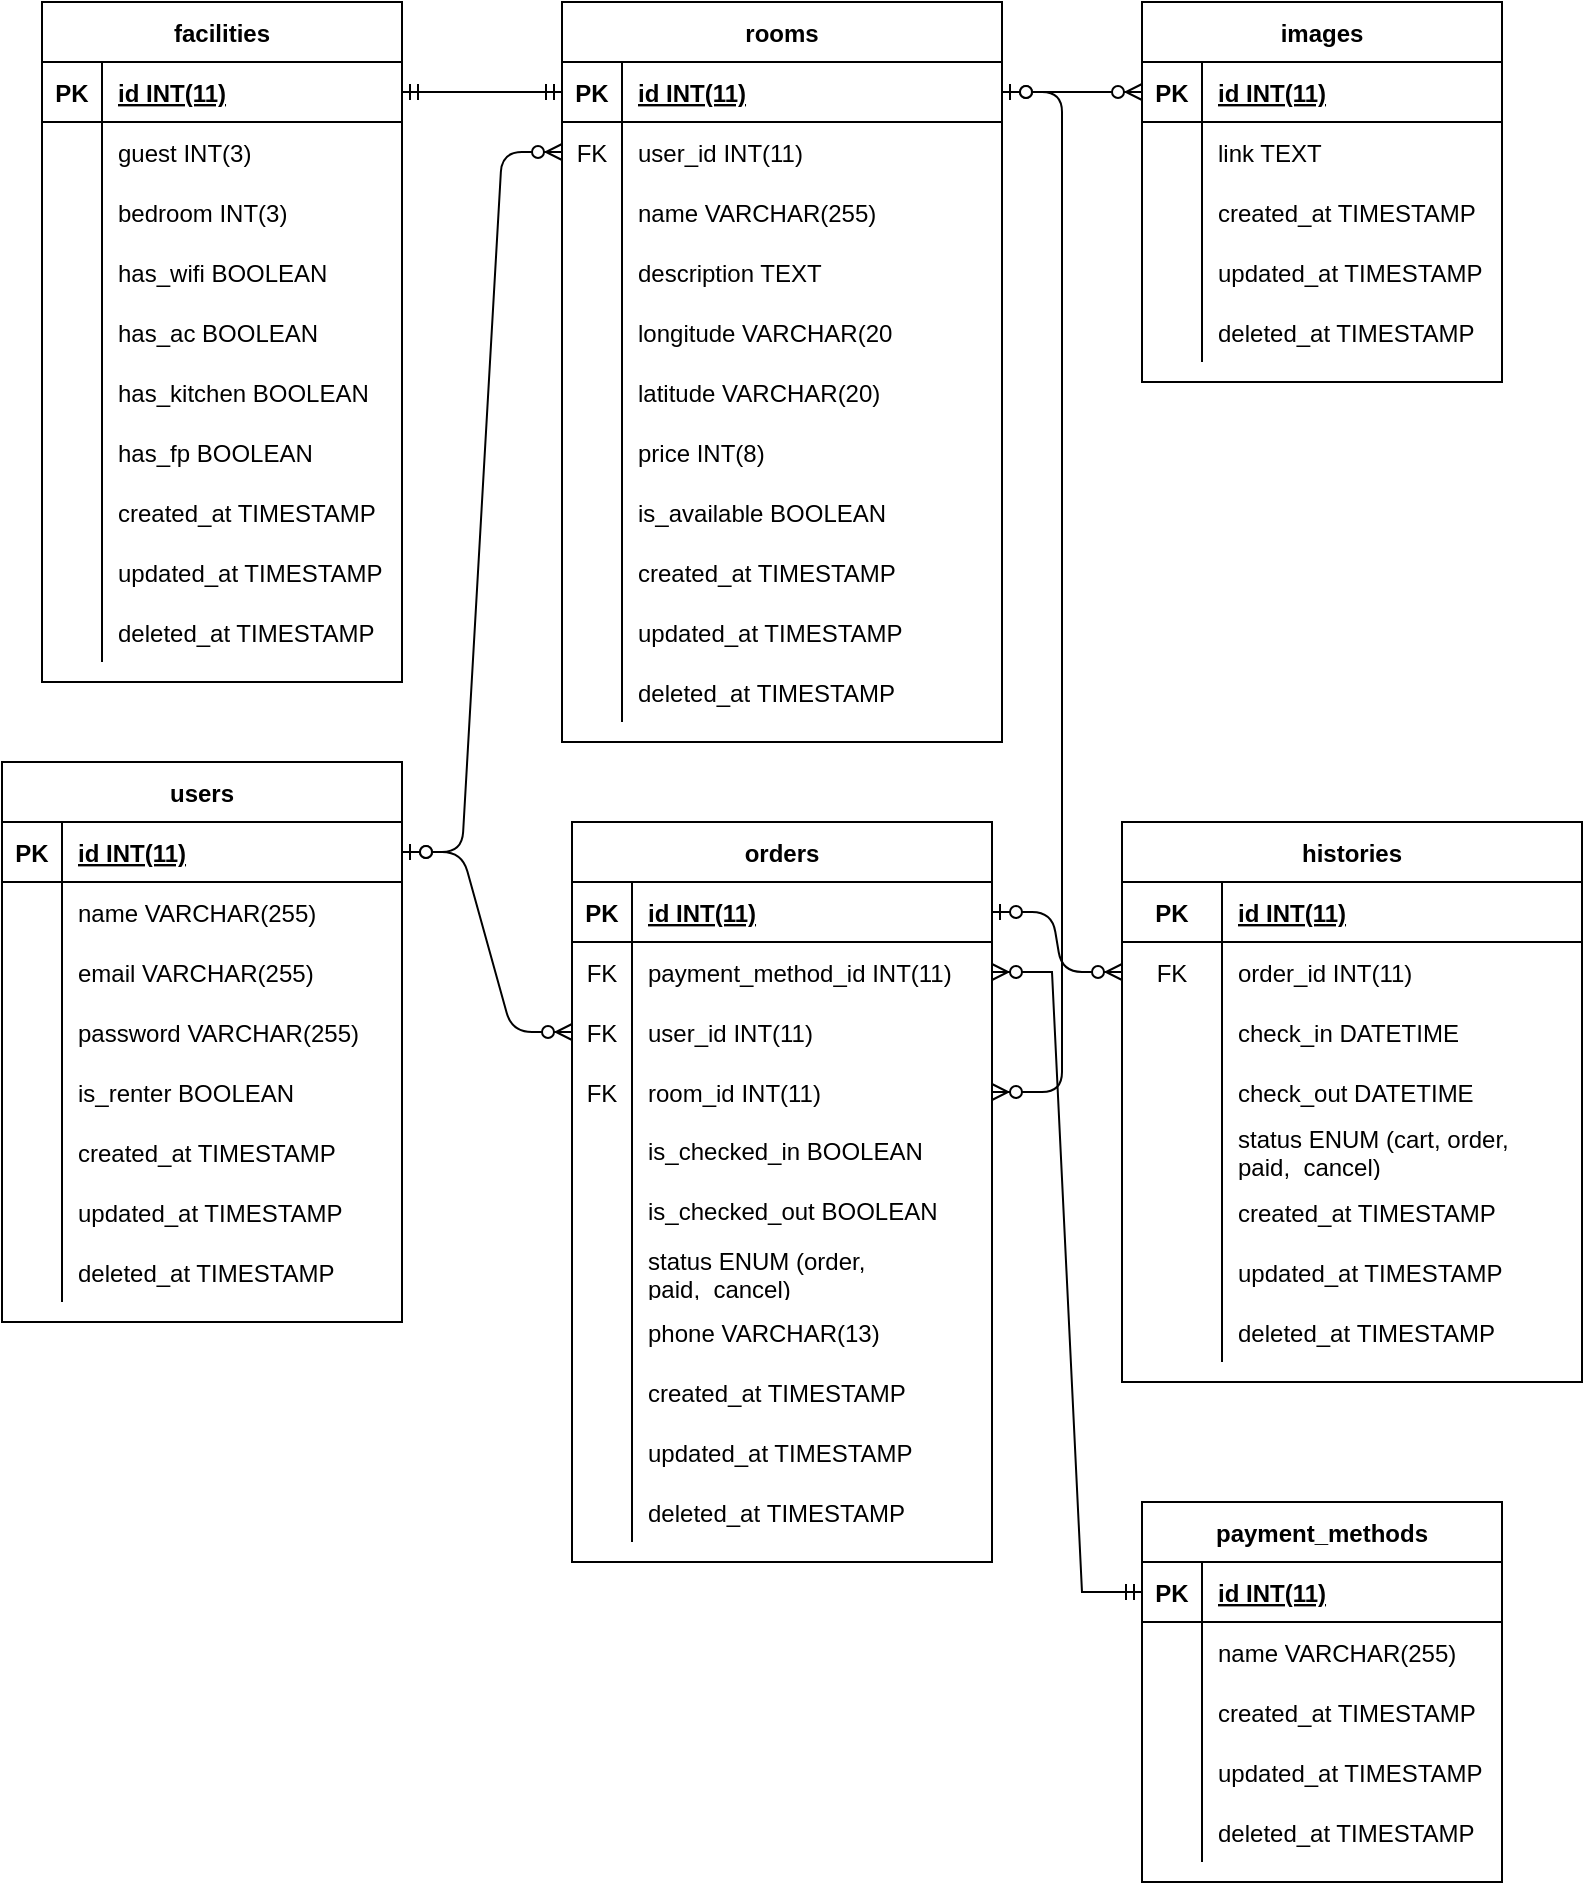 <mxfile pages="3">
    <diagram name="Group Project 1" id="2N1SYTF-cXd5WuKX5OEw">
        <mxGraphModel dx="1532" dy="907" grid="1" gridSize="10" guides="1" tooltips="1" connect="1" arrows="1" fold="1" page="1" pageScale="1" pageWidth="850" pageHeight="1100" math="0" shadow="0">
            <root>
                <mxCell id="twdxTOrECET6sD87ec4E-0"/>
                <mxCell id="twdxTOrECET6sD87ec4E-1" parent="twdxTOrECET6sD87ec4E-0"/>
                <mxCell id="twdxTOrECET6sD87ec4E-2" value="users" style="shape=table;startSize=30;container=1;collapsible=1;childLayout=tableLayout;fixedRows=1;rowLines=0;fontStyle=1;align=center;resizeLast=1;" parent="twdxTOrECET6sD87ec4E-1" vertex="1">
                    <mxGeometry x="20" y="380" width="200" height="280" as="geometry"/>
                </mxCell>
                <mxCell id="twdxTOrECET6sD87ec4E-3" value="" style="shape=tableRow;horizontal=0;startSize=0;swimlaneHead=0;swimlaneBody=0;fillColor=none;collapsible=0;dropTarget=0;points=[[0,0.5],[1,0.5]];portConstraint=eastwest;top=0;left=0;right=0;bottom=1;" parent="twdxTOrECET6sD87ec4E-2" vertex="1">
                    <mxGeometry y="30" width="200" height="30" as="geometry"/>
                </mxCell>
                <mxCell id="twdxTOrECET6sD87ec4E-4" value="PK" style="shape=partialRectangle;connectable=0;fillColor=none;top=0;left=0;bottom=0;right=0;fontStyle=1;overflow=hidden;" parent="twdxTOrECET6sD87ec4E-3" vertex="1">
                    <mxGeometry width="30" height="30" as="geometry">
                        <mxRectangle width="30" height="30" as="alternateBounds"/>
                    </mxGeometry>
                </mxCell>
                <mxCell id="twdxTOrECET6sD87ec4E-5" value="id INT(11)" style="shape=partialRectangle;connectable=0;fillColor=none;top=0;left=0;bottom=0;right=0;align=left;spacingLeft=6;fontStyle=5;overflow=hidden;" parent="twdxTOrECET6sD87ec4E-3" vertex="1">
                    <mxGeometry x="30" width="170" height="30" as="geometry">
                        <mxRectangle width="170" height="30" as="alternateBounds"/>
                    </mxGeometry>
                </mxCell>
                <mxCell id="twdxTOrECET6sD87ec4E-6" value="" style="shape=tableRow;horizontal=0;startSize=0;swimlaneHead=0;swimlaneBody=0;fillColor=none;collapsible=0;dropTarget=0;points=[[0,0.5],[1,0.5]];portConstraint=eastwest;top=0;left=0;right=0;bottom=0;" parent="twdxTOrECET6sD87ec4E-2" vertex="1">
                    <mxGeometry y="60" width="200" height="30" as="geometry"/>
                </mxCell>
                <mxCell id="twdxTOrECET6sD87ec4E-7" value="" style="shape=partialRectangle;connectable=0;fillColor=none;top=0;left=0;bottom=0;right=0;editable=1;overflow=hidden;" parent="twdxTOrECET6sD87ec4E-6" vertex="1">
                    <mxGeometry width="30" height="30" as="geometry">
                        <mxRectangle width="30" height="30" as="alternateBounds"/>
                    </mxGeometry>
                </mxCell>
                <mxCell id="twdxTOrECET6sD87ec4E-8" value="name VARCHAR(255)" style="shape=partialRectangle;connectable=0;fillColor=none;top=0;left=0;bottom=0;right=0;align=left;spacingLeft=6;overflow=hidden;" parent="twdxTOrECET6sD87ec4E-6" vertex="1">
                    <mxGeometry x="30" width="170" height="30" as="geometry">
                        <mxRectangle width="170" height="30" as="alternateBounds"/>
                    </mxGeometry>
                </mxCell>
                <mxCell id="3" value="" style="shape=tableRow;horizontal=0;startSize=0;swimlaneHead=0;swimlaneBody=0;fillColor=none;collapsible=0;dropTarget=0;points=[[0,0.5],[1,0.5]];portConstraint=eastwest;top=0;left=0;right=0;bottom=0;" parent="twdxTOrECET6sD87ec4E-2" vertex="1">
                    <mxGeometry y="90" width="200" height="30" as="geometry"/>
                </mxCell>
                <mxCell id="4" value="" style="shape=partialRectangle;connectable=0;fillColor=none;top=0;left=0;bottom=0;right=0;editable=1;overflow=hidden;" parent="3" vertex="1">
                    <mxGeometry width="30" height="30" as="geometry">
                        <mxRectangle width="30" height="30" as="alternateBounds"/>
                    </mxGeometry>
                </mxCell>
                <mxCell id="5" value="email VARCHAR(255)" style="shape=partialRectangle;connectable=0;fillColor=none;top=0;left=0;bottom=0;right=0;align=left;spacingLeft=6;overflow=hidden;" parent="3" vertex="1">
                    <mxGeometry x="30" width="170" height="30" as="geometry">
                        <mxRectangle width="170" height="30" as="alternateBounds"/>
                    </mxGeometry>
                </mxCell>
                <mxCell id="10" value="" style="shape=tableRow;horizontal=0;startSize=0;swimlaneHead=0;swimlaneBody=0;fillColor=none;collapsible=0;dropTarget=0;points=[[0,0.5],[1,0.5]];portConstraint=eastwest;top=0;left=0;right=0;bottom=0;" parent="twdxTOrECET6sD87ec4E-2" vertex="1">
                    <mxGeometry y="120" width="200" height="30" as="geometry"/>
                </mxCell>
                <mxCell id="11" value="" style="shape=partialRectangle;connectable=0;fillColor=none;top=0;left=0;bottom=0;right=0;editable=1;overflow=hidden;" parent="10" vertex="1">
                    <mxGeometry width="30" height="30" as="geometry">
                        <mxRectangle width="30" height="30" as="alternateBounds"/>
                    </mxGeometry>
                </mxCell>
                <mxCell id="12" value="password VARCHAR(255)" style="shape=partialRectangle;connectable=0;fillColor=none;top=0;left=0;bottom=0;right=0;align=left;spacingLeft=6;overflow=hidden;" parent="10" vertex="1">
                    <mxGeometry x="30" width="170" height="30" as="geometry">
                        <mxRectangle width="170" height="30" as="alternateBounds"/>
                    </mxGeometry>
                </mxCell>
                <mxCell id="35" value="" style="shape=tableRow;horizontal=0;startSize=0;swimlaneHead=0;swimlaneBody=0;fillColor=none;collapsible=0;dropTarget=0;points=[[0,0.5],[1,0.5]];portConstraint=eastwest;top=0;left=0;right=0;bottom=0;" parent="twdxTOrECET6sD87ec4E-2" vertex="1">
                    <mxGeometry y="150" width="200" height="30" as="geometry"/>
                </mxCell>
                <mxCell id="36" value="" style="shape=partialRectangle;connectable=0;fillColor=none;top=0;left=0;bottom=0;right=0;editable=1;overflow=hidden;" parent="35" vertex="1">
                    <mxGeometry width="30" height="30" as="geometry">
                        <mxRectangle width="30" height="30" as="alternateBounds"/>
                    </mxGeometry>
                </mxCell>
                <mxCell id="37" value="is_renter BOOLEAN" style="shape=partialRectangle;connectable=0;fillColor=none;top=0;left=0;bottom=0;right=0;align=left;spacingLeft=6;overflow=hidden;" parent="35" vertex="1">
                    <mxGeometry x="30" width="170" height="30" as="geometry">
                        <mxRectangle width="170" height="30" as="alternateBounds"/>
                    </mxGeometry>
                </mxCell>
                <mxCell id="twdxTOrECET6sD87ec4E-21" value="" style="shape=tableRow;horizontal=0;startSize=0;swimlaneHead=0;swimlaneBody=0;fillColor=none;collapsible=0;dropTarget=0;points=[[0,0.5],[1,0.5]];portConstraint=eastwest;top=0;left=0;right=0;bottom=0;" parent="twdxTOrECET6sD87ec4E-2" vertex="1">
                    <mxGeometry y="180" width="200" height="30" as="geometry"/>
                </mxCell>
                <mxCell id="twdxTOrECET6sD87ec4E-22" value="" style="shape=partialRectangle;connectable=0;fillColor=none;top=0;left=0;bottom=0;right=0;editable=1;overflow=hidden;" parent="twdxTOrECET6sD87ec4E-21" vertex="1">
                    <mxGeometry width="30" height="30" as="geometry">
                        <mxRectangle width="30" height="30" as="alternateBounds"/>
                    </mxGeometry>
                </mxCell>
                <mxCell id="twdxTOrECET6sD87ec4E-23" value="created_at TIMESTAMP" style="shape=partialRectangle;connectable=0;fillColor=none;top=0;left=0;bottom=0;right=0;align=left;spacingLeft=6;overflow=hidden;" parent="twdxTOrECET6sD87ec4E-21" vertex="1">
                    <mxGeometry x="30" width="170" height="30" as="geometry">
                        <mxRectangle width="170" height="30" as="alternateBounds"/>
                    </mxGeometry>
                </mxCell>
                <mxCell id="twdxTOrECET6sD87ec4E-24" value="" style="shape=tableRow;horizontal=0;startSize=0;swimlaneHead=0;swimlaneBody=0;fillColor=none;collapsible=0;dropTarget=0;points=[[0,0.5],[1,0.5]];portConstraint=eastwest;top=0;left=0;right=0;bottom=0;" parent="twdxTOrECET6sD87ec4E-2" vertex="1">
                    <mxGeometry y="210" width="200" height="30" as="geometry"/>
                </mxCell>
                <mxCell id="twdxTOrECET6sD87ec4E-25" value="" style="shape=partialRectangle;connectable=0;fillColor=none;top=0;left=0;bottom=0;right=0;editable=1;overflow=hidden;" parent="twdxTOrECET6sD87ec4E-24" vertex="1">
                    <mxGeometry width="30" height="30" as="geometry">
                        <mxRectangle width="30" height="30" as="alternateBounds"/>
                    </mxGeometry>
                </mxCell>
                <mxCell id="twdxTOrECET6sD87ec4E-26" value="updated_at TIMESTAMP" style="shape=partialRectangle;connectable=0;fillColor=none;top=0;left=0;bottom=0;right=0;align=left;spacingLeft=6;overflow=hidden;" parent="twdxTOrECET6sD87ec4E-24" vertex="1">
                    <mxGeometry x="30" width="170" height="30" as="geometry">
                        <mxRectangle width="170" height="30" as="alternateBounds"/>
                    </mxGeometry>
                </mxCell>
                <mxCell id="ONmV3y_AsiK-nSCcnV6g-149" value="" style="shape=tableRow;horizontal=0;startSize=0;swimlaneHead=0;swimlaneBody=0;fillColor=none;collapsible=0;dropTarget=0;points=[[0,0.5],[1,0.5]];portConstraint=eastwest;top=0;left=0;right=0;bottom=0;" parent="twdxTOrECET6sD87ec4E-2" vertex="1">
                    <mxGeometry y="240" width="200" height="30" as="geometry"/>
                </mxCell>
                <mxCell id="ONmV3y_AsiK-nSCcnV6g-150" value="" style="shape=partialRectangle;connectable=0;fillColor=none;top=0;left=0;bottom=0;right=0;editable=1;overflow=hidden;" parent="ONmV3y_AsiK-nSCcnV6g-149" vertex="1">
                    <mxGeometry width="30" height="30" as="geometry">
                        <mxRectangle width="30" height="30" as="alternateBounds"/>
                    </mxGeometry>
                </mxCell>
                <mxCell id="ONmV3y_AsiK-nSCcnV6g-151" value="deleted_at TIMESTAMP" style="shape=partialRectangle;connectable=0;fillColor=none;top=0;left=0;bottom=0;right=0;align=left;spacingLeft=6;overflow=hidden;" parent="ONmV3y_AsiK-nSCcnV6g-149" vertex="1">
                    <mxGeometry x="30" width="170" height="30" as="geometry">
                        <mxRectangle width="170" height="30" as="alternateBounds"/>
                    </mxGeometry>
                </mxCell>
                <mxCell id="twdxTOrECET6sD87ec4E-27" value="rooms" style="shape=table;startSize=30;container=1;collapsible=1;childLayout=tableLayout;fixedRows=1;rowLines=0;fontStyle=1;align=center;resizeLast=1;" parent="twdxTOrECET6sD87ec4E-1" vertex="1">
                    <mxGeometry x="300" width="220" height="370" as="geometry"/>
                </mxCell>
                <mxCell id="twdxTOrECET6sD87ec4E-28" value="" style="shape=tableRow;horizontal=0;startSize=0;swimlaneHead=0;swimlaneBody=0;fillColor=none;collapsible=0;dropTarget=0;points=[[0,0.5],[1,0.5]];portConstraint=eastwest;top=0;left=0;right=0;bottom=1;" parent="twdxTOrECET6sD87ec4E-27" vertex="1">
                    <mxGeometry y="30" width="220" height="30" as="geometry"/>
                </mxCell>
                <mxCell id="twdxTOrECET6sD87ec4E-29" value="PK" style="shape=partialRectangle;connectable=0;fillColor=none;top=0;left=0;bottom=0;right=0;fontStyle=1;overflow=hidden;" parent="twdxTOrECET6sD87ec4E-28" vertex="1">
                    <mxGeometry width="30" height="30" as="geometry">
                        <mxRectangle width="30" height="30" as="alternateBounds"/>
                    </mxGeometry>
                </mxCell>
                <mxCell id="twdxTOrECET6sD87ec4E-30" value="id INT(11)" style="shape=partialRectangle;connectable=0;fillColor=none;top=0;left=0;bottom=0;right=0;align=left;spacingLeft=6;fontStyle=5;overflow=hidden;" parent="twdxTOrECET6sD87ec4E-28" vertex="1">
                    <mxGeometry x="30" width="190" height="30" as="geometry">
                        <mxRectangle width="190" height="30" as="alternateBounds"/>
                    </mxGeometry>
                </mxCell>
                <mxCell id="113" style="shape=tableRow;horizontal=0;startSize=0;swimlaneHead=0;swimlaneBody=0;fillColor=none;collapsible=0;dropTarget=0;points=[[0,0.5],[1,0.5]];portConstraint=eastwest;top=0;left=0;right=0;bottom=0;" vertex="1" parent="twdxTOrECET6sD87ec4E-27">
                    <mxGeometry y="60" width="220" height="30" as="geometry"/>
                </mxCell>
                <mxCell id="114" value="FK" style="shape=partialRectangle;connectable=0;fillColor=none;top=0;left=0;bottom=0;right=0;editable=1;overflow=hidden;" vertex="1" parent="113">
                    <mxGeometry width="30" height="30" as="geometry">
                        <mxRectangle width="30" height="30" as="alternateBounds"/>
                    </mxGeometry>
                </mxCell>
                <mxCell id="115" value="user_id INT(11)" style="shape=partialRectangle;connectable=0;fillColor=none;top=0;left=0;bottom=0;right=0;align=left;spacingLeft=6;overflow=hidden;" vertex="1" parent="113">
                    <mxGeometry x="30" width="190" height="30" as="geometry">
                        <mxRectangle width="190" height="30" as="alternateBounds"/>
                    </mxGeometry>
                </mxCell>
                <mxCell id="twdxTOrECET6sD87ec4E-37" value="" style="shape=tableRow;horizontal=0;startSize=0;swimlaneHead=0;swimlaneBody=0;fillColor=none;collapsible=0;dropTarget=0;points=[[0,0.5],[1,0.5]];portConstraint=eastwest;top=0;left=0;right=0;bottom=0;" parent="twdxTOrECET6sD87ec4E-27" vertex="1">
                    <mxGeometry y="90" width="220" height="30" as="geometry"/>
                </mxCell>
                <mxCell id="twdxTOrECET6sD87ec4E-38" value="" style="shape=partialRectangle;connectable=0;fillColor=none;top=0;left=0;bottom=0;right=0;editable=1;overflow=hidden;" parent="twdxTOrECET6sD87ec4E-37" vertex="1">
                    <mxGeometry width="30" height="30" as="geometry">
                        <mxRectangle width="30" height="30" as="alternateBounds"/>
                    </mxGeometry>
                </mxCell>
                <mxCell id="twdxTOrECET6sD87ec4E-39" value="name VARCHAR(255)" style="shape=partialRectangle;connectable=0;fillColor=none;top=0;left=0;bottom=0;right=0;align=left;spacingLeft=6;overflow=hidden;" parent="twdxTOrECET6sD87ec4E-37" vertex="1">
                    <mxGeometry x="30" width="190" height="30" as="geometry">
                        <mxRectangle width="190" height="30" as="alternateBounds"/>
                    </mxGeometry>
                </mxCell>
                <mxCell id="66" value="" style="shape=tableRow;horizontal=0;startSize=0;swimlaneHead=0;swimlaneBody=0;fillColor=none;collapsible=0;dropTarget=0;points=[[0,0.5],[1,0.5]];portConstraint=eastwest;top=0;left=0;right=0;bottom=0;" parent="twdxTOrECET6sD87ec4E-27" vertex="1">
                    <mxGeometry y="120" width="220" height="30" as="geometry"/>
                </mxCell>
                <mxCell id="67" value="" style="shape=partialRectangle;connectable=0;fillColor=none;top=0;left=0;bottom=0;right=0;editable=1;overflow=hidden;" parent="66" vertex="1">
                    <mxGeometry width="30" height="30" as="geometry">
                        <mxRectangle width="30" height="30" as="alternateBounds"/>
                    </mxGeometry>
                </mxCell>
                <mxCell id="68" value="description TEXT" style="shape=partialRectangle;connectable=0;fillColor=none;top=0;left=0;bottom=0;right=0;align=left;spacingLeft=6;overflow=hidden;" parent="66" vertex="1">
                    <mxGeometry x="30" width="190" height="30" as="geometry">
                        <mxRectangle width="190" height="30" as="alternateBounds"/>
                    </mxGeometry>
                </mxCell>
                <mxCell id="13" value="" style="shape=tableRow;horizontal=0;startSize=0;swimlaneHead=0;swimlaneBody=0;fillColor=none;collapsible=0;dropTarget=0;points=[[0,0.5],[1,0.5]];portConstraint=eastwest;top=0;left=0;right=0;bottom=0;" parent="twdxTOrECET6sD87ec4E-27" vertex="1">
                    <mxGeometry y="150" width="220" height="30" as="geometry"/>
                </mxCell>
                <mxCell id="14" value="" style="shape=partialRectangle;connectable=0;fillColor=none;top=0;left=0;bottom=0;right=0;editable=1;overflow=hidden;" parent="13" vertex="1">
                    <mxGeometry width="30" height="30" as="geometry">
                        <mxRectangle width="30" height="30" as="alternateBounds"/>
                    </mxGeometry>
                </mxCell>
                <mxCell id="15" value="longitude VARCHAR(20" style="shape=partialRectangle;connectable=0;fillColor=none;top=0;left=0;bottom=0;right=0;align=left;spacingLeft=6;overflow=hidden;" parent="13" vertex="1">
                    <mxGeometry x="30" width="190" height="30" as="geometry">
                        <mxRectangle width="190" height="30" as="alternateBounds"/>
                    </mxGeometry>
                </mxCell>
                <mxCell id="0" value="" style="shape=tableRow;horizontal=0;startSize=0;swimlaneHead=0;swimlaneBody=0;fillColor=none;collapsible=0;dropTarget=0;points=[[0,0.5],[1,0.5]];portConstraint=eastwest;top=0;left=0;right=0;bottom=0;" parent="twdxTOrECET6sD87ec4E-27" vertex="1">
                    <mxGeometry y="180" width="220" height="30" as="geometry"/>
                </mxCell>
                <mxCell id="1" value="" style="shape=partialRectangle;connectable=0;fillColor=none;top=0;left=0;bottom=0;right=0;editable=1;overflow=hidden;" parent="0" vertex="1">
                    <mxGeometry width="30" height="30" as="geometry">
                        <mxRectangle width="30" height="30" as="alternateBounds"/>
                    </mxGeometry>
                </mxCell>
                <mxCell id="2" value="latitude VARCHAR(20)" style="shape=partialRectangle;connectable=0;fillColor=none;top=0;left=0;bottom=0;right=0;align=left;spacingLeft=6;overflow=hidden;" parent="0" vertex="1">
                    <mxGeometry x="30" width="190" height="30" as="geometry">
                        <mxRectangle width="190" height="30" as="alternateBounds"/>
                    </mxGeometry>
                </mxCell>
                <mxCell id="twdxTOrECET6sD87ec4E-46" value="" style="shape=tableRow;horizontal=0;startSize=0;swimlaneHead=0;swimlaneBody=0;fillColor=none;collapsible=0;dropTarget=0;points=[[0,0.5],[1,0.5]];portConstraint=eastwest;top=0;left=0;right=0;bottom=0;" parent="twdxTOrECET6sD87ec4E-27" vertex="1">
                    <mxGeometry y="210" width="220" height="30" as="geometry"/>
                </mxCell>
                <mxCell id="twdxTOrECET6sD87ec4E-47" value="" style="shape=partialRectangle;connectable=0;fillColor=none;top=0;left=0;bottom=0;right=0;editable=1;overflow=hidden;" parent="twdxTOrECET6sD87ec4E-46" vertex="1">
                    <mxGeometry width="30" height="30" as="geometry">
                        <mxRectangle width="30" height="30" as="alternateBounds"/>
                    </mxGeometry>
                </mxCell>
                <mxCell id="twdxTOrECET6sD87ec4E-48" value="price INT(8)" style="shape=partialRectangle;connectable=0;fillColor=none;top=0;left=0;bottom=0;right=0;align=left;spacingLeft=6;overflow=hidden;" parent="twdxTOrECET6sD87ec4E-46" vertex="1">
                    <mxGeometry x="30" width="190" height="30" as="geometry">
                        <mxRectangle width="190" height="30" as="alternateBounds"/>
                    </mxGeometry>
                </mxCell>
                <mxCell id="twdxTOrECET6sD87ec4E-43" value="" style="shape=tableRow;horizontal=0;startSize=0;swimlaneHead=0;swimlaneBody=0;fillColor=none;collapsible=0;dropTarget=0;points=[[0,0.5],[1,0.5]];portConstraint=eastwest;top=0;left=0;right=0;bottom=0;" parent="twdxTOrECET6sD87ec4E-27" vertex="1">
                    <mxGeometry y="240" width="220" height="30" as="geometry"/>
                </mxCell>
                <mxCell id="twdxTOrECET6sD87ec4E-44" value="" style="shape=partialRectangle;connectable=0;fillColor=none;top=0;left=0;bottom=0;right=0;editable=1;overflow=hidden;" parent="twdxTOrECET6sD87ec4E-43" vertex="1">
                    <mxGeometry width="30" height="30" as="geometry">
                        <mxRectangle width="30" height="30" as="alternateBounds"/>
                    </mxGeometry>
                </mxCell>
                <mxCell id="twdxTOrECET6sD87ec4E-45" value="is_available BOOLEAN" style="shape=partialRectangle;connectable=0;fillColor=none;top=0;left=0;bottom=0;right=0;align=left;spacingLeft=6;overflow=hidden;" parent="twdxTOrECET6sD87ec4E-43" vertex="1">
                    <mxGeometry x="30" width="190" height="30" as="geometry">
                        <mxRectangle width="190" height="30" as="alternateBounds"/>
                    </mxGeometry>
                </mxCell>
                <mxCell id="twdxTOrECET6sD87ec4E-49" value="" style="shape=tableRow;horizontal=0;startSize=0;swimlaneHead=0;swimlaneBody=0;fillColor=none;collapsible=0;dropTarget=0;points=[[0,0.5],[1,0.5]];portConstraint=eastwest;top=0;left=0;right=0;bottom=0;" parent="twdxTOrECET6sD87ec4E-27" vertex="1">
                    <mxGeometry y="270" width="220" height="30" as="geometry"/>
                </mxCell>
                <mxCell id="twdxTOrECET6sD87ec4E-50" value="" style="shape=partialRectangle;connectable=0;fillColor=none;top=0;left=0;bottom=0;right=0;editable=1;overflow=hidden;" parent="twdxTOrECET6sD87ec4E-49" vertex="1">
                    <mxGeometry width="30" height="30" as="geometry">
                        <mxRectangle width="30" height="30" as="alternateBounds"/>
                    </mxGeometry>
                </mxCell>
                <mxCell id="twdxTOrECET6sD87ec4E-51" value="created_at TIMESTAMP" style="shape=partialRectangle;connectable=0;fillColor=none;top=0;left=0;bottom=0;right=0;align=left;spacingLeft=6;overflow=hidden;" parent="twdxTOrECET6sD87ec4E-49" vertex="1">
                    <mxGeometry x="30" width="190" height="30" as="geometry">
                        <mxRectangle width="190" height="30" as="alternateBounds"/>
                    </mxGeometry>
                </mxCell>
                <mxCell id="twdxTOrECET6sD87ec4E-52" value="" style="shape=tableRow;horizontal=0;startSize=0;swimlaneHead=0;swimlaneBody=0;fillColor=none;collapsible=0;dropTarget=0;points=[[0,0.5],[1,0.5]];portConstraint=eastwest;top=0;left=0;right=0;bottom=0;" parent="twdxTOrECET6sD87ec4E-27" vertex="1">
                    <mxGeometry y="300" width="220" height="30" as="geometry"/>
                </mxCell>
                <mxCell id="twdxTOrECET6sD87ec4E-53" value="" style="shape=partialRectangle;connectable=0;fillColor=none;top=0;left=0;bottom=0;right=0;editable=1;overflow=hidden;" parent="twdxTOrECET6sD87ec4E-52" vertex="1">
                    <mxGeometry width="30" height="30" as="geometry">
                        <mxRectangle width="30" height="30" as="alternateBounds"/>
                    </mxGeometry>
                </mxCell>
                <mxCell id="twdxTOrECET6sD87ec4E-54" value="updated_at TIMESTAMP" style="shape=partialRectangle;connectable=0;fillColor=none;top=0;left=0;bottom=0;right=0;align=left;spacingLeft=6;overflow=hidden;" parent="twdxTOrECET6sD87ec4E-52" vertex="1">
                    <mxGeometry x="30" width="190" height="30" as="geometry">
                        <mxRectangle width="190" height="30" as="alternateBounds"/>
                    </mxGeometry>
                </mxCell>
                <mxCell id="ONmV3y_AsiK-nSCcnV6g-127" value="" style="shape=tableRow;horizontal=0;startSize=0;swimlaneHead=0;swimlaneBody=0;fillColor=none;collapsible=0;dropTarget=0;points=[[0,0.5],[1,0.5]];portConstraint=eastwest;top=0;left=0;right=0;bottom=0;" parent="twdxTOrECET6sD87ec4E-27" vertex="1">
                    <mxGeometry y="330" width="220" height="30" as="geometry"/>
                </mxCell>
                <mxCell id="ONmV3y_AsiK-nSCcnV6g-128" value="" style="shape=partialRectangle;connectable=0;fillColor=none;top=0;left=0;bottom=0;right=0;editable=1;overflow=hidden;" parent="ONmV3y_AsiK-nSCcnV6g-127" vertex="1">
                    <mxGeometry width="30" height="30" as="geometry">
                        <mxRectangle width="30" height="30" as="alternateBounds"/>
                    </mxGeometry>
                </mxCell>
                <mxCell id="ONmV3y_AsiK-nSCcnV6g-129" value="deleted_at TIMESTAMP" style="shape=partialRectangle;connectable=0;fillColor=none;top=0;left=0;bottom=0;right=0;align=left;spacingLeft=6;overflow=hidden;" parent="ONmV3y_AsiK-nSCcnV6g-127" vertex="1">
                    <mxGeometry x="30" width="190" height="30" as="geometry">
                        <mxRectangle width="190" height="30" as="alternateBounds"/>
                    </mxGeometry>
                </mxCell>
                <mxCell id="twdxTOrECET6sD87ec4E-94" value="payment_methods" style="shape=table;startSize=30;container=1;collapsible=1;childLayout=tableLayout;fixedRows=1;rowLines=0;fontStyle=1;align=center;resizeLast=1;" parent="twdxTOrECET6sD87ec4E-1" vertex="1">
                    <mxGeometry x="590" y="750" width="180" height="190" as="geometry"/>
                </mxCell>
                <mxCell id="twdxTOrECET6sD87ec4E-95" value="" style="shape=tableRow;horizontal=0;startSize=0;swimlaneHead=0;swimlaneBody=0;fillColor=none;collapsible=0;dropTarget=0;points=[[0,0.5],[1,0.5]];portConstraint=eastwest;top=0;left=0;right=0;bottom=1;" parent="twdxTOrECET6sD87ec4E-94" vertex="1">
                    <mxGeometry y="30" width="180" height="30" as="geometry"/>
                </mxCell>
                <mxCell id="twdxTOrECET6sD87ec4E-96" value="PK" style="shape=partialRectangle;connectable=0;fillColor=none;top=0;left=0;bottom=0;right=0;fontStyle=1;overflow=hidden;" parent="twdxTOrECET6sD87ec4E-95" vertex="1">
                    <mxGeometry width="30" height="30" as="geometry">
                        <mxRectangle width="30" height="30" as="alternateBounds"/>
                    </mxGeometry>
                </mxCell>
                <mxCell id="twdxTOrECET6sD87ec4E-97" value="id INT(11)" style="shape=partialRectangle;connectable=0;fillColor=none;top=0;left=0;bottom=0;right=0;align=left;spacingLeft=6;fontStyle=5;overflow=hidden;" parent="twdxTOrECET6sD87ec4E-95" vertex="1">
                    <mxGeometry x="30" width="150" height="30" as="geometry">
                        <mxRectangle width="150" height="30" as="alternateBounds"/>
                    </mxGeometry>
                </mxCell>
                <mxCell id="twdxTOrECET6sD87ec4E-98" value="" style="shape=tableRow;horizontal=0;startSize=0;swimlaneHead=0;swimlaneBody=0;fillColor=none;collapsible=0;dropTarget=0;points=[[0,0.5],[1,0.5]];portConstraint=eastwest;top=0;left=0;right=0;bottom=0;" parent="twdxTOrECET6sD87ec4E-94" vertex="1">
                    <mxGeometry y="60" width="180" height="30" as="geometry"/>
                </mxCell>
                <mxCell id="twdxTOrECET6sD87ec4E-99" value="" style="shape=partialRectangle;connectable=0;fillColor=none;top=0;left=0;bottom=0;right=0;editable=1;overflow=hidden;" parent="twdxTOrECET6sD87ec4E-98" vertex="1">
                    <mxGeometry width="30" height="30" as="geometry">
                        <mxRectangle width="30" height="30" as="alternateBounds"/>
                    </mxGeometry>
                </mxCell>
                <mxCell id="twdxTOrECET6sD87ec4E-100" value="name VARCHAR(255)" style="shape=partialRectangle;connectable=0;fillColor=none;top=0;left=0;bottom=0;right=0;align=left;spacingLeft=6;overflow=hidden;" parent="twdxTOrECET6sD87ec4E-98" vertex="1">
                    <mxGeometry x="30" width="150" height="30" as="geometry">
                        <mxRectangle width="150" height="30" as="alternateBounds"/>
                    </mxGeometry>
                </mxCell>
                <mxCell id="twdxTOrECET6sD87ec4E-104" value="" style="shape=tableRow;horizontal=0;startSize=0;swimlaneHead=0;swimlaneBody=0;fillColor=none;collapsible=0;dropTarget=0;points=[[0,0.5],[1,0.5]];portConstraint=eastwest;top=0;left=0;right=0;bottom=0;" parent="twdxTOrECET6sD87ec4E-94" vertex="1">
                    <mxGeometry y="90" width="180" height="30" as="geometry"/>
                </mxCell>
                <mxCell id="twdxTOrECET6sD87ec4E-105" value="" style="shape=partialRectangle;connectable=0;fillColor=none;top=0;left=0;bottom=0;right=0;editable=1;overflow=hidden;" parent="twdxTOrECET6sD87ec4E-104" vertex="1">
                    <mxGeometry width="30" height="30" as="geometry">
                        <mxRectangle width="30" height="30" as="alternateBounds"/>
                    </mxGeometry>
                </mxCell>
                <mxCell id="twdxTOrECET6sD87ec4E-106" value="created_at TIMESTAMP" style="shape=partialRectangle;connectable=0;fillColor=none;top=0;left=0;bottom=0;right=0;align=left;spacingLeft=6;overflow=hidden;" parent="twdxTOrECET6sD87ec4E-104" vertex="1">
                    <mxGeometry x="30" width="150" height="30" as="geometry">
                        <mxRectangle width="150" height="30" as="alternateBounds"/>
                    </mxGeometry>
                </mxCell>
                <mxCell id="twdxTOrECET6sD87ec4E-107" value="" style="shape=tableRow;horizontal=0;startSize=0;swimlaneHead=0;swimlaneBody=0;fillColor=none;collapsible=0;dropTarget=0;points=[[0,0.5],[1,0.5]];portConstraint=eastwest;top=0;left=0;right=0;bottom=0;" parent="twdxTOrECET6sD87ec4E-94" vertex="1">
                    <mxGeometry y="120" width="180" height="30" as="geometry"/>
                </mxCell>
                <mxCell id="twdxTOrECET6sD87ec4E-108" value="" style="shape=partialRectangle;connectable=0;fillColor=none;top=0;left=0;bottom=0;right=0;editable=1;overflow=hidden;" parent="twdxTOrECET6sD87ec4E-107" vertex="1">
                    <mxGeometry width="30" height="30" as="geometry">
                        <mxRectangle width="30" height="30" as="alternateBounds"/>
                    </mxGeometry>
                </mxCell>
                <mxCell id="twdxTOrECET6sD87ec4E-109" value="updated_at TIMESTAMP" style="shape=partialRectangle;connectable=0;fillColor=none;top=0;left=0;bottom=0;right=0;align=left;spacingLeft=6;overflow=hidden;" parent="twdxTOrECET6sD87ec4E-107" vertex="1">
                    <mxGeometry x="30" width="150" height="30" as="geometry">
                        <mxRectangle width="150" height="30" as="alternateBounds"/>
                    </mxGeometry>
                </mxCell>
                <mxCell id="twdxTOrECET6sD87ec4E-101" value="" style="shape=tableRow;horizontal=0;startSize=0;swimlaneHead=0;swimlaneBody=0;fillColor=none;collapsible=0;dropTarget=0;points=[[0,0.5],[1,0.5]];portConstraint=eastwest;top=0;left=0;right=0;bottom=0;" parent="twdxTOrECET6sD87ec4E-94" vertex="1">
                    <mxGeometry y="150" width="180" height="30" as="geometry"/>
                </mxCell>
                <mxCell id="twdxTOrECET6sD87ec4E-102" value="" style="shape=partialRectangle;connectable=0;fillColor=none;top=0;left=0;bottom=0;right=0;editable=1;overflow=hidden;" parent="twdxTOrECET6sD87ec4E-101" vertex="1">
                    <mxGeometry width="30" height="30" as="geometry">
                        <mxRectangle width="30" height="30" as="alternateBounds"/>
                    </mxGeometry>
                </mxCell>
                <mxCell id="twdxTOrECET6sD87ec4E-103" value="deleted_at TIMESTAMP" style="shape=partialRectangle;connectable=0;fillColor=none;top=0;left=0;bottom=0;right=0;align=left;spacingLeft=6;overflow=hidden;" parent="twdxTOrECET6sD87ec4E-101" vertex="1">
                    <mxGeometry x="30" width="150" height="30" as="geometry">
                        <mxRectangle width="150" height="30" as="alternateBounds"/>
                    </mxGeometry>
                </mxCell>
                <mxCell id="twdxTOrECET6sD87ec4E-110" value="histories" style="shape=table;startSize=30;container=1;collapsible=1;childLayout=tableLayout;fixedRows=1;rowLines=0;fontStyle=1;align=center;resizeLast=1;" parent="twdxTOrECET6sD87ec4E-1" vertex="1">
                    <mxGeometry x="580" y="410" width="230" height="280" as="geometry"/>
                </mxCell>
                <mxCell id="twdxTOrECET6sD87ec4E-111" value="" style="shape=tableRow;horizontal=0;startSize=0;swimlaneHead=0;swimlaneBody=0;fillColor=none;collapsible=0;dropTarget=0;points=[[0,0.5],[1,0.5]];portConstraint=eastwest;top=0;left=0;right=0;bottom=1;" parent="twdxTOrECET6sD87ec4E-110" vertex="1">
                    <mxGeometry y="30" width="230" height="30" as="geometry"/>
                </mxCell>
                <mxCell id="twdxTOrECET6sD87ec4E-112" value="PK" style="shape=partialRectangle;connectable=0;fillColor=none;top=0;left=0;bottom=0;right=0;fontStyle=1;overflow=hidden;" parent="twdxTOrECET6sD87ec4E-111" vertex="1">
                    <mxGeometry width="50" height="30" as="geometry">
                        <mxRectangle width="50" height="30" as="alternateBounds"/>
                    </mxGeometry>
                </mxCell>
                <mxCell id="twdxTOrECET6sD87ec4E-113" value="id INT(11)" style="shape=partialRectangle;connectable=0;fillColor=none;top=0;left=0;bottom=0;right=0;align=left;spacingLeft=6;fontStyle=5;overflow=hidden;" parent="twdxTOrECET6sD87ec4E-111" vertex="1">
                    <mxGeometry x="50" width="180" height="30" as="geometry">
                        <mxRectangle width="180" height="30" as="alternateBounds"/>
                    </mxGeometry>
                </mxCell>
                <mxCell id="twdxTOrECET6sD87ec4E-114" value="" style="shape=tableRow;horizontal=0;startSize=0;swimlaneHead=0;swimlaneBody=0;fillColor=none;collapsible=0;dropTarget=0;points=[[0,0.5],[1,0.5]];portConstraint=eastwest;top=0;left=0;right=0;bottom=0;" parent="twdxTOrECET6sD87ec4E-110" vertex="1">
                    <mxGeometry y="60" width="230" height="30" as="geometry"/>
                </mxCell>
                <mxCell id="twdxTOrECET6sD87ec4E-115" value="FK" style="shape=partialRectangle;connectable=0;fillColor=none;top=0;left=0;bottom=0;right=0;fontStyle=0;overflow=hidden;" parent="twdxTOrECET6sD87ec4E-114" vertex="1">
                    <mxGeometry width="50" height="30" as="geometry">
                        <mxRectangle width="50" height="30" as="alternateBounds"/>
                    </mxGeometry>
                </mxCell>
                <mxCell id="twdxTOrECET6sD87ec4E-116" value="order_id INT(11)" style="shape=partialRectangle;connectable=0;fillColor=none;top=0;left=0;bottom=0;right=0;align=left;spacingLeft=6;fontStyle=0;overflow=hidden;" parent="twdxTOrECET6sD87ec4E-114" vertex="1">
                    <mxGeometry x="50" width="180" height="30" as="geometry">
                        <mxRectangle width="180" height="30" as="alternateBounds"/>
                    </mxGeometry>
                </mxCell>
                <mxCell id="81" value="" style="shape=tableRow;horizontal=0;startSize=0;swimlaneHead=0;swimlaneBody=0;fillColor=none;collapsible=0;dropTarget=0;points=[[0,0.5],[1,0.5]];portConstraint=eastwest;top=0;left=0;right=0;bottom=0;" parent="twdxTOrECET6sD87ec4E-110" vertex="1">
                    <mxGeometry y="90" width="230" height="30" as="geometry"/>
                </mxCell>
                <mxCell id="82" value="" style="shape=partialRectangle;connectable=0;fillColor=none;top=0;left=0;bottom=0;right=0;editable=1;overflow=hidden;" parent="81" vertex="1">
                    <mxGeometry width="50" height="30" as="geometry">
                        <mxRectangle width="50" height="30" as="alternateBounds"/>
                    </mxGeometry>
                </mxCell>
                <mxCell id="83" value="check_in DATETIME" style="shape=partialRectangle;connectable=0;fillColor=none;top=0;left=0;bottom=0;right=0;align=left;spacingLeft=6;overflow=hidden;" parent="81" vertex="1">
                    <mxGeometry x="50" width="180" height="30" as="geometry">
                        <mxRectangle width="180" height="30" as="alternateBounds"/>
                    </mxGeometry>
                </mxCell>
                <mxCell id="twdxTOrECET6sD87ec4E-123" value="" style="shape=tableRow;horizontal=0;startSize=0;swimlaneHead=0;swimlaneBody=0;fillColor=none;collapsible=0;dropTarget=0;points=[[0,0.5],[1,0.5]];portConstraint=eastwest;top=0;left=0;right=0;bottom=0;" parent="twdxTOrECET6sD87ec4E-110" vertex="1">
                    <mxGeometry y="120" width="230" height="30" as="geometry"/>
                </mxCell>
                <mxCell id="twdxTOrECET6sD87ec4E-124" value="" style="shape=partialRectangle;connectable=0;fillColor=none;top=0;left=0;bottom=0;right=0;editable=1;overflow=hidden;" parent="twdxTOrECET6sD87ec4E-123" vertex="1">
                    <mxGeometry width="50" height="30" as="geometry">
                        <mxRectangle width="50" height="30" as="alternateBounds"/>
                    </mxGeometry>
                </mxCell>
                <mxCell id="twdxTOrECET6sD87ec4E-125" value="check_out DATETIME" style="shape=partialRectangle;connectable=0;fillColor=none;top=0;left=0;bottom=0;right=0;align=left;spacingLeft=6;overflow=hidden;" parent="twdxTOrECET6sD87ec4E-123" vertex="1">
                    <mxGeometry x="50" width="180" height="30" as="geometry">
                        <mxRectangle width="180" height="30" as="alternateBounds"/>
                    </mxGeometry>
                </mxCell>
                <mxCell id="72" style="shape=tableRow;horizontal=0;startSize=0;swimlaneHead=0;swimlaneBody=0;fillColor=none;collapsible=0;dropTarget=0;points=[[0,0.5],[1,0.5]];portConstraint=eastwest;top=0;left=0;right=0;bottom=0;" parent="twdxTOrECET6sD87ec4E-110" vertex="1">
                    <mxGeometry y="150" width="230" height="30" as="geometry"/>
                </mxCell>
                <mxCell id="73" style="shape=partialRectangle;connectable=0;fillColor=none;top=0;left=0;bottom=0;right=0;editable=1;overflow=hidden;" parent="72" vertex="1">
                    <mxGeometry width="50" height="30" as="geometry">
                        <mxRectangle width="50" height="30" as="alternateBounds"/>
                    </mxGeometry>
                </mxCell>
                <mxCell id="74" value="status ENUM (cart, order,&#10;paid,  cancel)" style="shape=partialRectangle;connectable=0;fillColor=none;top=0;left=0;bottom=0;right=0;align=left;spacingLeft=6;overflow=hidden;" parent="72" vertex="1">
                    <mxGeometry x="50" width="180" height="30" as="geometry">
                        <mxRectangle width="180" height="30" as="alternateBounds"/>
                    </mxGeometry>
                </mxCell>
                <mxCell id="twdxTOrECET6sD87ec4E-129" value="" style="shape=tableRow;horizontal=0;startSize=0;swimlaneHead=0;swimlaneBody=0;fillColor=none;collapsible=0;dropTarget=0;points=[[0,0.5],[1,0.5]];portConstraint=eastwest;top=0;left=0;right=0;bottom=0;" parent="twdxTOrECET6sD87ec4E-110" vertex="1">
                    <mxGeometry y="180" width="230" height="30" as="geometry"/>
                </mxCell>
                <mxCell id="twdxTOrECET6sD87ec4E-130" value="" style="shape=partialRectangle;connectable=0;fillColor=none;top=0;left=0;bottom=0;right=0;editable=1;overflow=hidden;" parent="twdxTOrECET6sD87ec4E-129" vertex="1">
                    <mxGeometry width="50" height="30" as="geometry">
                        <mxRectangle width="50" height="30" as="alternateBounds"/>
                    </mxGeometry>
                </mxCell>
                <mxCell id="twdxTOrECET6sD87ec4E-131" value="created_at TIMESTAMP" style="shape=partialRectangle;connectable=0;fillColor=none;top=0;left=0;bottom=0;right=0;align=left;spacingLeft=6;overflow=hidden;" parent="twdxTOrECET6sD87ec4E-129" vertex="1">
                    <mxGeometry x="50" width="180" height="30" as="geometry">
                        <mxRectangle width="180" height="30" as="alternateBounds"/>
                    </mxGeometry>
                </mxCell>
                <mxCell id="twdxTOrECET6sD87ec4E-132" value="" style="shape=tableRow;horizontal=0;startSize=0;swimlaneHead=0;swimlaneBody=0;fillColor=none;collapsible=0;dropTarget=0;points=[[0,0.5],[1,0.5]];portConstraint=eastwest;top=0;left=0;right=0;bottom=0;" parent="twdxTOrECET6sD87ec4E-110" vertex="1">
                    <mxGeometry y="210" width="230" height="30" as="geometry"/>
                </mxCell>
                <mxCell id="twdxTOrECET6sD87ec4E-133" value="" style="shape=partialRectangle;connectable=0;fillColor=none;top=0;left=0;bottom=0;right=0;editable=1;overflow=hidden;" parent="twdxTOrECET6sD87ec4E-132" vertex="1">
                    <mxGeometry width="50" height="30" as="geometry">
                        <mxRectangle width="50" height="30" as="alternateBounds"/>
                    </mxGeometry>
                </mxCell>
                <mxCell id="twdxTOrECET6sD87ec4E-134" value="updated_at TIMESTAMP" style="shape=partialRectangle;connectable=0;fillColor=none;top=0;left=0;bottom=0;right=0;align=left;spacingLeft=6;overflow=hidden;" parent="twdxTOrECET6sD87ec4E-132" vertex="1">
                    <mxGeometry x="50" width="180" height="30" as="geometry">
                        <mxRectangle width="180" height="30" as="alternateBounds"/>
                    </mxGeometry>
                </mxCell>
                <mxCell id="ONmV3y_AsiK-nSCcnV6g-115" value="" style="shape=tableRow;horizontal=0;startSize=0;swimlaneHead=0;swimlaneBody=0;fillColor=none;collapsible=0;dropTarget=0;points=[[0,0.5],[1,0.5]];portConstraint=eastwest;top=0;left=0;right=0;bottom=0;" parent="twdxTOrECET6sD87ec4E-110" vertex="1">
                    <mxGeometry y="240" width="230" height="30" as="geometry"/>
                </mxCell>
                <mxCell id="ONmV3y_AsiK-nSCcnV6g-116" value="" style="shape=partialRectangle;connectable=0;fillColor=none;top=0;left=0;bottom=0;right=0;editable=1;overflow=hidden;" parent="ONmV3y_AsiK-nSCcnV6g-115" vertex="1">
                    <mxGeometry width="50" height="30" as="geometry">
                        <mxRectangle width="50" height="30" as="alternateBounds"/>
                    </mxGeometry>
                </mxCell>
                <mxCell id="ONmV3y_AsiK-nSCcnV6g-117" value="deleted_at TIMESTAMP" style="shape=partialRectangle;connectable=0;fillColor=none;top=0;left=0;bottom=0;right=0;align=left;spacingLeft=6;overflow=hidden;" parent="ONmV3y_AsiK-nSCcnV6g-115" vertex="1">
                    <mxGeometry x="50" width="180" height="30" as="geometry">
                        <mxRectangle width="180" height="30" as="alternateBounds"/>
                    </mxGeometry>
                </mxCell>
                <mxCell id="twdxTOrECET6sD87ec4E-157" value="" style="edgeStyle=entityRelationEdgeStyle;fontSize=12;html=1;endArrow=ERzeroToMany;startArrow=ERmandOne;rounded=0;exitX=0;exitY=0.5;exitDx=0;exitDy=0;entryX=1;entryY=0.5;entryDx=0;entryDy=0;" parent="twdxTOrECET6sD87ec4E-1" source="twdxTOrECET6sD87ec4E-95" target="63" edge="1">
                    <mxGeometry width="100" height="100" relative="1" as="geometry">
                        <mxPoint x="190" y="1060" as="sourcePoint"/>
                        <mxPoint x="730" y="780" as="targetPoint"/>
                    </mxGeometry>
                </mxCell>
                <mxCell id="enQuZdmnU1yJSPMKD2X3-4" value="facilities" style="shape=table;startSize=30;container=1;collapsible=1;childLayout=tableLayout;fixedRows=1;rowLines=0;fontStyle=1;align=center;resizeLast=1;" parent="twdxTOrECET6sD87ec4E-1" vertex="1">
                    <mxGeometry x="40" width="180" height="340" as="geometry"/>
                </mxCell>
                <mxCell id="enQuZdmnU1yJSPMKD2X3-5" value="" style="shape=tableRow;horizontal=0;startSize=0;swimlaneHead=0;swimlaneBody=0;fillColor=none;collapsible=0;dropTarget=0;points=[[0,0.5],[1,0.5]];portConstraint=eastwest;top=0;left=0;right=0;bottom=1;" parent="enQuZdmnU1yJSPMKD2X3-4" vertex="1">
                    <mxGeometry y="30" width="180" height="30" as="geometry"/>
                </mxCell>
                <mxCell id="enQuZdmnU1yJSPMKD2X3-6" value="PK" style="shape=partialRectangle;connectable=0;fillColor=none;top=0;left=0;bottom=0;right=0;fontStyle=1;overflow=hidden;" parent="enQuZdmnU1yJSPMKD2X3-5" vertex="1">
                    <mxGeometry width="30" height="30" as="geometry">
                        <mxRectangle width="30" height="30" as="alternateBounds"/>
                    </mxGeometry>
                </mxCell>
                <mxCell id="enQuZdmnU1yJSPMKD2X3-7" value="id INT(11)" style="shape=partialRectangle;connectable=0;fillColor=none;top=0;left=0;bottom=0;right=0;align=left;spacingLeft=6;fontStyle=5;overflow=hidden;" parent="enQuZdmnU1yJSPMKD2X3-5" vertex="1">
                    <mxGeometry x="30" width="150" height="30" as="geometry">
                        <mxRectangle width="150" height="30" as="alternateBounds"/>
                    </mxGeometry>
                </mxCell>
                <mxCell id="enQuZdmnU1yJSPMKD2X3-8" value="" style="shape=tableRow;horizontal=0;startSize=0;swimlaneHead=0;swimlaneBody=0;fillColor=none;collapsible=0;dropTarget=0;points=[[0,0.5],[1,0.5]];portConstraint=eastwest;top=0;left=0;right=0;bottom=0;" parent="enQuZdmnU1yJSPMKD2X3-4" vertex="1">
                    <mxGeometry y="60" width="180" height="30" as="geometry"/>
                </mxCell>
                <mxCell id="enQuZdmnU1yJSPMKD2X3-9" value="" style="shape=partialRectangle;connectable=0;fillColor=none;top=0;left=0;bottom=0;right=0;editable=1;overflow=hidden;" parent="enQuZdmnU1yJSPMKD2X3-8" vertex="1">
                    <mxGeometry width="30" height="30" as="geometry">
                        <mxRectangle width="30" height="30" as="alternateBounds"/>
                    </mxGeometry>
                </mxCell>
                <mxCell id="enQuZdmnU1yJSPMKD2X3-10" value="guest INT(3)" style="shape=partialRectangle;connectable=0;fillColor=none;top=0;left=0;bottom=0;right=0;align=left;spacingLeft=6;overflow=hidden;" parent="enQuZdmnU1yJSPMKD2X3-8" vertex="1">
                    <mxGeometry x="30" width="150" height="30" as="geometry">
                        <mxRectangle width="150" height="30" as="alternateBounds"/>
                    </mxGeometry>
                </mxCell>
                <mxCell id="enQuZdmnU1yJSPMKD2X3-11" value="" style="shape=tableRow;horizontal=0;startSize=0;swimlaneHead=0;swimlaneBody=0;fillColor=none;collapsible=0;dropTarget=0;points=[[0,0.5],[1,0.5]];portConstraint=eastwest;top=0;left=0;right=0;bottom=0;" parent="enQuZdmnU1yJSPMKD2X3-4" vertex="1">
                    <mxGeometry y="90" width="180" height="30" as="geometry"/>
                </mxCell>
                <mxCell id="enQuZdmnU1yJSPMKD2X3-12" value="" style="shape=partialRectangle;connectable=0;fillColor=none;top=0;left=0;bottom=0;right=0;editable=1;overflow=hidden;" parent="enQuZdmnU1yJSPMKD2X3-11" vertex="1">
                    <mxGeometry width="30" height="30" as="geometry">
                        <mxRectangle width="30" height="30" as="alternateBounds"/>
                    </mxGeometry>
                </mxCell>
                <mxCell id="enQuZdmnU1yJSPMKD2X3-13" value="bedroom INT(3)" style="shape=partialRectangle;connectable=0;fillColor=none;top=0;left=0;bottom=0;right=0;align=left;spacingLeft=6;overflow=hidden;" parent="enQuZdmnU1yJSPMKD2X3-11" vertex="1">
                    <mxGeometry x="30" width="150" height="30" as="geometry">
                        <mxRectangle width="150" height="30" as="alternateBounds"/>
                    </mxGeometry>
                </mxCell>
                <mxCell id="enQuZdmnU1yJSPMKD2X3-14" value="" style="shape=tableRow;horizontal=0;startSize=0;swimlaneHead=0;swimlaneBody=0;fillColor=none;collapsible=0;dropTarget=0;points=[[0,0.5],[1,0.5]];portConstraint=eastwest;top=0;left=0;right=0;bottom=0;" parent="enQuZdmnU1yJSPMKD2X3-4" vertex="1">
                    <mxGeometry y="120" width="180" height="30" as="geometry"/>
                </mxCell>
                <mxCell id="enQuZdmnU1yJSPMKD2X3-15" value="" style="shape=partialRectangle;connectable=0;fillColor=none;top=0;left=0;bottom=0;right=0;editable=1;overflow=hidden;" parent="enQuZdmnU1yJSPMKD2X3-14" vertex="1">
                    <mxGeometry width="30" height="30" as="geometry">
                        <mxRectangle width="30" height="30" as="alternateBounds"/>
                    </mxGeometry>
                </mxCell>
                <mxCell id="enQuZdmnU1yJSPMKD2X3-16" value="has_wifi BOOLEAN" style="shape=partialRectangle;connectable=0;fillColor=none;top=0;left=0;bottom=0;right=0;align=left;spacingLeft=6;overflow=hidden;" parent="enQuZdmnU1yJSPMKD2X3-14" vertex="1">
                    <mxGeometry x="30" width="150" height="30" as="geometry">
                        <mxRectangle width="150" height="30" as="alternateBounds"/>
                    </mxGeometry>
                </mxCell>
                <mxCell id="100" style="shape=tableRow;horizontal=0;startSize=0;swimlaneHead=0;swimlaneBody=0;fillColor=none;collapsible=0;dropTarget=0;points=[[0,0.5],[1,0.5]];portConstraint=eastwest;top=0;left=0;right=0;bottom=0;" vertex="1" parent="enQuZdmnU1yJSPMKD2X3-4">
                    <mxGeometry y="150" width="180" height="30" as="geometry"/>
                </mxCell>
                <mxCell id="101" style="shape=partialRectangle;connectable=0;fillColor=none;top=0;left=0;bottom=0;right=0;editable=1;overflow=hidden;" vertex="1" parent="100">
                    <mxGeometry width="30" height="30" as="geometry">
                        <mxRectangle width="30" height="30" as="alternateBounds"/>
                    </mxGeometry>
                </mxCell>
                <mxCell id="102" value="has_ac BOOLEAN" style="shape=partialRectangle;connectable=0;fillColor=none;top=0;left=0;bottom=0;right=0;align=left;spacingLeft=6;overflow=hidden;" vertex="1" parent="100">
                    <mxGeometry x="30" width="150" height="30" as="geometry">
                        <mxRectangle width="150" height="30" as="alternateBounds"/>
                    </mxGeometry>
                </mxCell>
                <mxCell id="103" style="shape=tableRow;horizontal=0;startSize=0;swimlaneHead=0;swimlaneBody=0;fillColor=none;collapsible=0;dropTarget=0;points=[[0,0.5],[1,0.5]];portConstraint=eastwest;top=0;left=0;right=0;bottom=0;" vertex="1" parent="enQuZdmnU1yJSPMKD2X3-4">
                    <mxGeometry y="180" width="180" height="30" as="geometry"/>
                </mxCell>
                <mxCell id="104" style="shape=partialRectangle;connectable=0;fillColor=none;top=0;left=0;bottom=0;right=0;editable=1;overflow=hidden;" vertex="1" parent="103">
                    <mxGeometry width="30" height="30" as="geometry">
                        <mxRectangle width="30" height="30" as="alternateBounds"/>
                    </mxGeometry>
                </mxCell>
                <mxCell id="105" value="has_kitchen BOOLEAN" style="shape=partialRectangle;connectable=0;fillColor=none;top=0;left=0;bottom=0;right=0;align=left;spacingLeft=6;overflow=hidden;" vertex="1" parent="103">
                    <mxGeometry x="30" width="150" height="30" as="geometry">
                        <mxRectangle width="150" height="30" as="alternateBounds"/>
                    </mxGeometry>
                </mxCell>
                <mxCell id="106" style="shape=tableRow;horizontal=0;startSize=0;swimlaneHead=0;swimlaneBody=0;fillColor=none;collapsible=0;dropTarget=0;points=[[0,0.5],[1,0.5]];portConstraint=eastwest;top=0;left=0;right=0;bottom=0;" vertex="1" parent="enQuZdmnU1yJSPMKD2X3-4">
                    <mxGeometry y="210" width="180" height="30" as="geometry"/>
                </mxCell>
                <mxCell id="107" style="shape=partialRectangle;connectable=0;fillColor=none;top=0;left=0;bottom=0;right=0;editable=1;overflow=hidden;" vertex="1" parent="106">
                    <mxGeometry width="30" height="30" as="geometry">
                        <mxRectangle width="30" height="30" as="alternateBounds"/>
                    </mxGeometry>
                </mxCell>
                <mxCell id="108" value="has_fp BOOLEAN" style="shape=partialRectangle;connectable=0;fillColor=none;top=0;left=0;bottom=0;right=0;align=left;spacingLeft=6;overflow=hidden;" vertex="1" parent="106">
                    <mxGeometry x="30" width="150" height="30" as="geometry">
                        <mxRectangle width="150" height="30" as="alternateBounds"/>
                    </mxGeometry>
                </mxCell>
                <mxCell id="enQuZdmnU1yJSPMKD2X3-38" value="" style="shape=tableRow;horizontal=0;startSize=0;swimlaneHead=0;swimlaneBody=0;fillColor=none;collapsible=0;dropTarget=0;points=[[0,0.5],[1,0.5]];portConstraint=eastwest;top=0;left=0;right=0;bottom=0;" parent="enQuZdmnU1yJSPMKD2X3-4" vertex="1">
                    <mxGeometry y="240" width="180" height="30" as="geometry"/>
                </mxCell>
                <mxCell id="enQuZdmnU1yJSPMKD2X3-39" value="" style="shape=partialRectangle;connectable=0;fillColor=none;top=0;left=0;bottom=0;right=0;editable=1;overflow=hidden;" parent="enQuZdmnU1yJSPMKD2X3-38" vertex="1">
                    <mxGeometry width="30" height="30" as="geometry">
                        <mxRectangle width="30" height="30" as="alternateBounds"/>
                    </mxGeometry>
                </mxCell>
                <mxCell id="enQuZdmnU1yJSPMKD2X3-40" value="created_at TIMESTAMP" style="shape=partialRectangle;connectable=0;fillColor=none;top=0;left=0;bottom=0;right=0;align=left;spacingLeft=6;overflow=hidden;" parent="enQuZdmnU1yJSPMKD2X3-38" vertex="1">
                    <mxGeometry x="30" width="150" height="30" as="geometry">
                        <mxRectangle width="150" height="30" as="alternateBounds"/>
                    </mxGeometry>
                </mxCell>
                <mxCell id="enQuZdmnU1yJSPMKD2X3-41" value="" style="shape=tableRow;horizontal=0;startSize=0;swimlaneHead=0;swimlaneBody=0;fillColor=none;collapsible=0;dropTarget=0;points=[[0,0.5],[1,0.5]];portConstraint=eastwest;top=0;left=0;right=0;bottom=0;" parent="enQuZdmnU1yJSPMKD2X3-4" vertex="1">
                    <mxGeometry y="270" width="180" height="30" as="geometry"/>
                </mxCell>
                <mxCell id="enQuZdmnU1yJSPMKD2X3-42" value="" style="shape=partialRectangle;connectable=0;fillColor=none;top=0;left=0;bottom=0;right=0;editable=1;overflow=hidden;" parent="enQuZdmnU1yJSPMKD2X3-41" vertex="1">
                    <mxGeometry width="30" height="30" as="geometry">
                        <mxRectangle width="30" height="30" as="alternateBounds"/>
                    </mxGeometry>
                </mxCell>
                <mxCell id="enQuZdmnU1yJSPMKD2X3-43" value="updated_at TIMESTAMP" style="shape=partialRectangle;connectable=0;fillColor=none;top=0;left=0;bottom=0;right=0;align=left;spacingLeft=6;overflow=hidden;" parent="enQuZdmnU1yJSPMKD2X3-41" vertex="1">
                    <mxGeometry x="30" width="150" height="30" as="geometry">
                        <mxRectangle width="150" height="30" as="alternateBounds"/>
                    </mxGeometry>
                </mxCell>
                <mxCell id="enQuZdmnU1yJSPMKD2X3-44" value="" style="shape=tableRow;horizontal=0;startSize=0;swimlaneHead=0;swimlaneBody=0;fillColor=none;collapsible=0;dropTarget=0;points=[[0,0.5],[1,0.5]];portConstraint=eastwest;top=0;left=0;right=0;bottom=0;" parent="enQuZdmnU1yJSPMKD2X3-4" vertex="1">
                    <mxGeometry y="300" width="180" height="30" as="geometry"/>
                </mxCell>
                <mxCell id="enQuZdmnU1yJSPMKD2X3-45" value="" style="shape=partialRectangle;connectable=0;fillColor=none;top=0;left=0;bottom=0;right=0;editable=1;overflow=hidden;" parent="enQuZdmnU1yJSPMKD2X3-44" vertex="1">
                    <mxGeometry width="30" height="30" as="geometry">
                        <mxRectangle width="30" height="30" as="alternateBounds"/>
                    </mxGeometry>
                </mxCell>
                <mxCell id="enQuZdmnU1yJSPMKD2X3-46" value="deleted_at TIMESTAMP" style="shape=partialRectangle;connectable=0;fillColor=none;top=0;left=0;bottom=0;right=0;align=left;spacingLeft=6;overflow=hidden;" parent="enQuZdmnU1yJSPMKD2X3-44" vertex="1">
                    <mxGeometry x="30" width="150" height="30" as="geometry">
                        <mxRectangle width="150" height="30" as="alternateBounds"/>
                    </mxGeometry>
                </mxCell>
                <mxCell id="ONmV3y_AsiK-nSCcnV6g-0" value="orders" style="shape=table;startSize=30;container=1;collapsible=1;childLayout=tableLayout;fixedRows=1;rowLines=0;fontStyle=1;align=center;resizeLast=1;" parent="twdxTOrECET6sD87ec4E-1" vertex="1">
                    <mxGeometry x="305" y="410" width="210" height="370" as="geometry"/>
                </mxCell>
                <mxCell id="ONmV3y_AsiK-nSCcnV6g-1" value="" style="shape=tableRow;horizontal=0;startSize=0;swimlaneHead=0;swimlaneBody=0;fillColor=none;collapsible=0;dropTarget=0;points=[[0,0.5],[1,0.5]];portConstraint=eastwest;top=0;left=0;right=0;bottom=1;" parent="ONmV3y_AsiK-nSCcnV6g-0" vertex="1">
                    <mxGeometry y="30" width="210" height="30" as="geometry"/>
                </mxCell>
                <mxCell id="ONmV3y_AsiK-nSCcnV6g-2" value="PK" style="shape=partialRectangle;connectable=0;fillColor=none;top=0;left=0;bottom=0;right=0;fontStyle=1;overflow=hidden;" parent="ONmV3y_AsiK-nSCcnV6g-1" vertex="1">
                    <mxGeometry width="30" height="30" as="geometry">
                        <mxRectangle width="30" height="30" as="alternateBounds"/>
                    </mxGeometry>
                </mxCell>
                <mxCell id="ONmV3y_AsiK-nSCcnV6g-3" value="id INT(11)" style="shape=partialRectangle;connectable=0;fillColor=none;top=0;left=0;bottom=0;right=0;align=left;spacingLeft=6;fontStyle=5;overflow=hidden;" parent="ONmV3y_AsiK-nSCcnV6g-1" vertex="1">
                    <mxGeometry x="30" width="180" height="30" as="geometry">
                        <mxRectangle width="180" height="30" as="alternateBounds"/>
                    </mxGeometry>
                </mxCell>
                <mxCell id="63" value="" style="shape=tableRow;horizontal=0;startSize=0;swimlaneHead=0;swimlaneBody=0;fillColor=none;collapsible=0;dropTarget=0;points=[[0,0.5],[1,0.5]];portConstraint=eastwest;top=0;left=0;right=0;bottom=0;" parent="ONmV3y_AsiK-nSCcnV6g-0" vertex="1">
                    <mxGeometry y="60" width="210" height="30" as="geometry"/>
                </mxCell>
                <mxCell id="64" value="FK" style="shape=partialRectangle;connectable=0;fillColor=none;top=0;left=0;bottom=0;right=0;editable=1;overflow=hidden;" parent="63" vertex="1">
                    <mxGeometry width="30" height="30" as="geometry">
                        <mxRectangle width="30" height="30" as="alternateBounds"/>
                    </mxGeometry>
                </mxCell>
                <mxCell id="65" value="payment_method_id INT(11)" style="shape=partialRectangle;connectable=0;fillColor=none;top=0;left=0;bottom=0;right=0;align=left;spacingLeft=6;overflow=hidden;" parent="63" vertex="1">
                    <mxGeometry x="30" width="180" height="30" as="geometry">
                        <mxRectangle width="180" height="30" as="alternateBounds"/>
                    </mxGeometry>
                </mxCell>
                <mxCell id="90" value="" style="shape=tableRow;horizontal=0;startSize=0;swimlaneHead=0;swimlaneBody=0;fillColor=none;collapsible=0;dropTarget=0;points=[[0,0.5],[1,0.5]];portConstraint=eastwest;top=0;left=0;right=0;bottom=0;" parent="ONmV3y_AsiK-nSCcnV6g-0" vertex="1">
                    <mxGeometry y="90" width="210" height="30" as="geometry"/>
                </mxCell>
                <mxCell id="91" value="FK" style="shape=partialRectangle;connectable=0;fillColor=none;top=0;left=0;bottom=0;right=0;editable=1;overflow=hidden;" parent="90" vertex="1">
                    <mxGeometry width="30" height="30" as="geometry">
                        <mxRectangle width="30" height="30" as="alternateBounds"/>
                    </mxGeometry>
                </mxCell>
                <mxCell id="92" value="user_id INT(11)" style="shape=partialRectangle;connectable=0;fillColor=none;top=0;left=0;bottom=0;right=0;align=left;spacingLeft=6;overflow=hidden;" parent="90" vertex="1">
                    <mxGeometry x="30" width="180" height="30" as="geometry">
                        <mxRectangle width="180" height="30" as="alternateBounds"/>
                    </mxGeometry>
                </mxCell>
                <mxCell id="172" style="shape=tableRow;horizontal=0;startSize=0;swimlaneHead=0;swimlaneBody=0;fillColor=none;collapsible=0;dropTarget=0;points=[[0,0.5],[1,0.5]];portConstraint=eastwest;top=0;left=0;right=0;bottom=0;" vertex="1" parent="ONmV3y_AsiK-nSCcnV6g-0">
                    <mxGeometry y="120" width="210" height="30" as="geometry"/>
                </mxCell>
                <mxCell id="173" value="FK" style="shape=partialRectangle;connectable=0;fillColor=none;top=0;left=0;bottom=0;right=0;editable=1;overflow=hidden;" vertex="1" parent="172">
                    <mxGeometry width="30" height="30" as="geometry">
                        <mxRectangle width="30" height="30" as="alternateBounds"/>
                    </mxGeometry>
                </mxCell>
                <mxCell id="174" value="room_id INT(11)" style="shape=partialRectangle;connectable=0;fillColor=none;top=0;left=0;bottom=0;right=0;align=left;spacingLeft=6;overflow=hidden;" vertex="1" parent="172">
                    <mxGeometry x="30" width="180" height="30" as="geometry">
                        <mxRectangle width="180" height="30" as="alternateBounds"/>
                    </mxGeometry>
                </mxCell>
                <mxCell id="160" style="shape=tableRow;horizontal=0;startSize=0;swimlaneHead=0;swimlaneBody=0;fillColor=none;collapsible=0;dropTarget=0;points=[[0,0.5],[1,0.5]];portConstraint=eastwest;top=0;left=0;right=0;bottom=0;" vertex="1" parent="ONmV3y_AsiK-nSCcnV6g-0">
                    <mxGeometry y="150" width="210" height="30" as="geometry"/>
                </mxCell>
                <mxCell id="161" style="shape=partialRectangle;connectable=0;fillColor=none;top=0;left=0;bottom=0;right=0;editable=1;overflow=hidden;" vertex="1" parent="160">
                    <mxGeometry width="30" height="30" as="geometry">
                        <mxRectangle width="30" height="30" as="alternateBounds"/>
                    </mxGeometry>
                </mxCell>
                <mxCell id="162" value="is_checked_in BOOLEAN" style="shape=partialRectangle;connectable=0;fillColor=none;top=0;left=0;bottom=0;right=0;align=left;spacingLeft=6;overflow=hidden;whiteSpace=wrap;" vertex="1" parent="160">
                    <mxGeometry x="30" width="180" height="30" as="geometry">
                        <mxRectangle width="180" height="30" as="alternateBounds"/>
                    </mxGeometry>
                </mxCell>
                <mxCell id="163" style="shape=tableRow;horizontal=0;startSize=0;swimlaneHead=0;swimlaneBody=0;fillColor=none;collapsible=0;dropTarget=0;points=[[0,0.5],[1,0.5]];portConstraint=eastwest;top=0;left=0;right=0;bottom=0;" vertex="1" parent="ONmV3y_AsiK-nSCcnV6g-0">
                    <mxGeometry y="180" width="210" height="30" as="geometry"/>
                </mxCell>
                <mxCell id="164" style="shape=partialRectangle;connectable=0;fillColor=none;top=0;left=0;bottom=0;right=0;editable=1;overflow=hidden;" vertex="1" parent="163">
                    <mxGeometry width="30" height="30" as="geometry">
                        <mxRectangle width="30" height="30" as="alternateBounds"/>
                    </mxGeometry>
                </mxCell>
                <mxCell id="165" value="is_checked_out BOOLEAN" style="shape=partialRectangle;connectable=0;fillColor=none;top=0;left=0;bottom=0;right=0;align=left;spacingLeft=6;overflow=hidden;whiteSpace=wrap;" vertex="1" parent="163">
                    <mxGeometry x="30" width="180" height="30" as="geometry">
                        <mxRectangle width="180" height="30" as="alternateBounds"/>
                    </mxGeometry>
                </mxCell>
                <mxCell id="166" style="shape=tableRow;horizontal=0;startSize=0;swimlaneHead=0;swimlaneBody=0;fillColor=none;collapsible=0;dropTarget=0;points=[[0,0.5],[1,0.5]];portConstraint=eastwest;top=0;left=0;right=0;bottom=0;" vertex="1" parent="ONmV3y_AsiK-nSCcnV6g-0">
                    <mxGeometry y="210" width="210" height="30" as="geometry"/>
                </mxCell>
                <mxCell id="167" style="shape=partialRectangle;connectable=0;fillColor=none;top=0;left=0;bottom=0;right=0;editable=1;overflow=hidden;" vertex="1" parent="166">
                    <mxGeometry width="30" height="30" as="geometry">
                        <mxRectangle width="30" height="30" as="alternateBounds"/>
                    </mxGeometry>
                </mxCell>
                <mxCell id="168" value="status ENUM (order,&#10;paid,  cancel)" style="shape=partialRectangle;connectable=0;fillColor=none;top=0;left=0;bottom=0;right=0;align=left;spacingLeft=6;overflow=hidden;whiteSpace=wrap;" vertex="1" parent="166">
                    <mxGeometry x="30" width="180" height="30" as="geometry">
                        <mxRectangle width="180" height="30" as="alternateBounds"/>
                    </mxGeometry>
                </mxCell>
                <mxCell id="16" value="" style="shape=tableRow;horizontal=0;startSize=0;swimlaneHead=0;swimlaneBody=0;fillColor=none;collapsible=0;dropTarget=0;points=[[0,0.5],[1,0.5]];portConstraint=eastwest;top=0;left=0;right=0;bottom=0;" parent="ONmV3y_AsiK-nSCcnV6g-0" vertex="1">
                    <mxGeometry y="240" width="210" height="30" as="geometry"/>
                </mxCell>
                <mxCell id="17" value="" style="shape=partialRectangle;connectable=0;fillColor=none;top=0;left=0;bottom=0;right=0;editable=1;overflow=hidden;" parent="16" vertex="1">
                    <mxGeometry width="30" height="30" as="geometry">
                        <mxRectangle width="30" height="30" as="alternateBounds"/>
                    </mxGeometry>
                </mxCell>
                <mxCell id="18" value="phone VARCHAR(13)" style="shape=partialRectangle;connectable=0;fillColor=none;top=0;left=0;bottom=0;right=0;align=left;spacingLeft=6;overflow=hidden;" parent="16" vertex="1">
                    <mxGeometry x="30" width="180" height="30" as="geometry">
                        <mxRectangle width="180" height="30" as="alternateBounds"/>
                    </mxGeometry>
                </mxCell>
                <mxCell id="ONmV3y_AsiK-nSCcnV6g-103" value="" style="shape=tableRow;horizontal=0;startSize=0;swimlaneHead=0;swimlaneBody=0;fillColor=none;collapsible=0;dropTarget=0;points=[[0,0.5],[1,0.5]];portConstraint=eastwest;top=0;left=0;right=0;bottom=0;" parent="ONmV3y_AsiK-nSCcnV6g-0" vertex="1">
                    <mxGeometry y="270" width="210" height="30" as="geometry"/>
                </mxCell>
                <mxCell id="ONmV3y_AsiK-nSCcnV6g-104" value="" style="shape=partialRectangle;connectable=0;fillColor=none;top=0;left=0;bottom=0;right=0;editable=1;overflow=hidden;" parent="ONmV3y_AsiK-nSCcnV6g-103" vertex="1">
                    <mxGeometry width="30" height="30" as="geometry">
                        <mxRectangle width="30" height="30" as="alternateBounds"/>
                    </mxGeometry>
                </mxCell>
                <mxCell id="ONmV3y_AsiK-nSCcnV6g-105" value="created_at TIMESTAMP" style="shape=partialRectangle;connectable=0;fillColor=none;top=0;left=0;bottom=0;right=0;align=left;spacingLeft=6;overflow=hidden;" parent="ONmV3y_AsiK-nSCcnV6g-103" vertex="1">
                    <mxGeometry x="30" width="180" height="30" as="geometry">
                        <mxRectangle width="180" height="30" as="alternateBounds"/>
                    </mxGeometry>
                </mxCell>
                <mxCell id="ONmV3y_AsiK-nSCcnV6g-109" value="" style="shape=tableRow;horizontal=0;startSize=0;swimlaneHead=0;swimlaneBody=0;fillColor=none;collapsible=0;dropTarget=0;points=[[0,0.5],[1,0.5]];portConstraint=eastwest;top=0;left=0;right=0;bottom=0;" parent="ONmV3y_AsiK-nSCcnV6g-0" vertex="1">
                    <mxGeometry y="300" width="210" height="30" as="geometry"/>
                </mxCell>
                <mxCell id="ONmV3y_AsiK-nSCcnV6g-110" value="" style="shape=partialRectangle;connectable=0;fillColor=none;top=0;left=0;bottom=0;right=0;editable=1;overflow=hidden;" parent="ONmV3y_AsiK-nSCcnV6g-109" vertex="1">
                    <mxGeometry width="30" height="30" as="geometry">
                        <mxRectangle width="30" height="30" as="alternateBounds"/>
                    </mxGeometry>
                </mxCell>
                <mxCell id="ONmV3y_AsiK-nSCcnV6g-111" value="updated_at TIMESTAMP" style="shape=partialRectangle;connectable=0;fillColor=none;top=0;left=0;bottom=0;right=0;align=left;spacingLeft=6;overflow=hidden;" parent="ONmV3y_AsiK-nSCcnV6g-109" vertex="1">
                    <mxGeometry x="30" width="180" height="30" as="geometry">
                        <mxRectangle width="180" height="30" as="alternateBounds"/>
                    </mxGeometry>
                </mxCell>
                <mxCell id="ONmV3y_AsiK-nSCcnV6g-112" value="" style="shape=tableRow;horizontal=0;startSize=0;swimlaneHead=0;swimlaneBody=0;fillColor=none;collapsible=0;dropTarget=0;points=[[0,0.5],[1,0.5]];portConstraint=eastwest;top=0;left=0;right=0;bottom=0;" parent="ONmV3y_AsiK-nSCcnV6g-0" vertex="1">
                    <mxGeometry y="330" width="210" height="30" as="geometry"/>
                </mxCell>
                <mxCell id="ONmV3y_AsiK-nSCcnV6g-113" value="" style="shape=partialRectangle;connectable=0;fillColor=none;top=0;left=0;bottom=0;right=0;editable=1;overflow=hidden;" parent="ONmV3y_AsiK-nSCcnV6g-112" vertex="1">
                    <mxGeometry width="30" height="30" as="geometry">
                        <mxRectangle width="30" height="30" as="alternateBounds"/>
                    </mxGeometry>
                </mxCell>
                <mxCell id="ONmV3y_AsiK-nSCcnV6g-114" value="deleted_at TIMESTAMP" style="shape=partialRectangle;connectable=0;fillColor=none;top=0;left=0;bottom=0;right=0;align=left;spacingLeft=6;overflow=hidden;" parent="ONmV3y_AsiK-nSCcnV6g-112" vertex="1">
                    <mxGeometry x="30" width="180" height="30" as="geometry">
                        <mxRectangle width="180" height="30" as="alternateBounds"/>
                    </mxGeometry>
                </mxCell>
                <mxCell id="112" value="" style="edgeStyle=entityRelationEdgeStyle;fontSize=12;html=1;endArrow=ERmandOne;startArrow=ERmandOne;entryX=0;entryY=0.5;entryDx=0;entryDy=0;" edge="1" parent="twdxTOrECET6sD87ec4E-1" source="enQuZdmnU1yJSPMKD2X3-5" target="twdxTOrECET6sD87ec4E-28">
                    <mxGeometry width="100" height="100" relative="1" as="geometry">
                        <mxPoint x="210" y="20" as="sourcePoint"/>
                        <mxPoint x="310" y="-80" as="targetPoint"/>
                    </mxGeometry>
                </mxCell>
                <mxCell id="116" value="" style="edgeStyle=entityRelationEdgeStyle;fontSize=12;html=1;endArrow=ERzeroToMany;startArrow=ERzeroToOne;entryX=0;entryY=0.5;entryDx=0;entryDy=0;" edge="1" parent="twdxTOrECET6sD87ec4E-1" source="twdxTOrECET6sD87ec4E-3" target="113">
                    <mxGeometry width="100" height="100" relative="1" as="geometry">
                        <mxPoint x="220" y="430" as="sourcePoint"/>
                        <mxPoint x="320" y="330" as="targetPoint"/>
                    </mxGeometry>
                </mxCell>
                <mxCell id="117" value="images" style="shape=table;startSize=30;container=1;collapsible=1;childLayout=tableLayout;fixedRows=1;rowLines=0;fontStyle=1;align=center;resizeLast=1;" vertex="1" parent="twdxTOrECET6sD87ec4E-1">
                    <mxGeometry x="590" width="180" height="190" as="geometry"/>
                </mxCell>
                <mxCell id="118" value="" style="shape=tableRow;horizontal=0;startSize=0;swimlaneHead=0;swimlaneBody=0;fillColor=none;collapsible=0;dropTarget=0;points=[[0,0.5],[1,0.5]];portConstraint=eastwest;top=0;left=0;right=0;bottom=1;" vertex="1" parent="117">
                    <mxGeometry y="30" width="180" height="30" as="geometry"/>
                </mxCell>
                <mxCell id="119" value="PK" style="shape=partialRectangle;connectable=0;fillColor=none;top=0;left=0;bottom=0;right=0;fontStyle=1;overflow=hidden;" vertex="1" parent="118">
                    <mxGeometry width="30" height="30" as="geometry">
                        <mxRectangle width="30" height="30" as="alternateBounds"/>
                    </mxGeometry>
                </mxCell>
                <mxCell id="120" value="id INT(11)" style="shape=partialRectangle;connectable=0;fillColor=none;top=0;left=0;bottom=0;right=0;align=left;spacingLeft=6;fontStyle=5;overflow=hidden;" vertex="1" parent="118">
                    <mxGeometry x="30" width="150" height="30" as="geometry">
                        <mxRectangle width="150" height="30" as="alternateBounds"/>
                    </mxGeometry>
                </mxCell>
                <mxCell id="121" value="" style="shape=tableRow;horizontal=0;startSize=0;swimlaneHead=0;swimlaneBody=0;fillColor=none;collapsible=0;dropTarget=0;points=[[0,0.5],[1,0.5]];portConstraint=eastwest;top=0;left=0;right=0;bottom=0;" vertex="1" parent="117">
                    <mxGeometry y="60" width="180" height="30" as="geometry"/>
                </mxCell>
                <mxCell id="122" value="" style="shape=partialRectangle;connectable=0;fillColor=none;top=0;left=0;bottom=0;right=0;editable=1;overflow=hidden;" vertex="1" parent="121">
                    <mxGeometry width="30" height="30" as="geometry">
                        <mxRectangle width="30" height="30" as="alternateBounds"/>
                    </mxGeometry>
                </mxCell>
                <mxCell id="123" value="link TEXT" style="shape=partialRectangle;connectable=0;fillColor=none;top=0;left=0;bottom=0;right=0;align=left;spacingLeft=6;overflow=hidden;" vertex="1" parent="121">
                    <mxGeometry x="30" width="150" height="30" as="geometry">
                        <mxRectangle width="150" height="30" as="alternateBounds"/>
                    </mxGeometry>
                </mxCell>
                <mxCell id="139" value="" style="shape=tableRow;horizontal=0;startSize=0;swimlaneHead=0;swimlaneBody=0;fillColor=none;collapsible=0;dropTarget=0;points=[[0,0.5],[1,0.5]];portConstraint=eastwest;top=0;left=0;right=0;bottom=0;" vertex="1" parent="117">
                    <mxGeometry y="90" width="180" height="30" as="geometry"/>
                </mxCell>
                <mxCell id="140" value="" style="shape=partialRectangle;connectable=0;fillColor=none;top=0;left=0;bottom=0;right=0;editable=1;overflow=hidden;" vertex="1" parent="139">
                    <mxGeometry width="30" height="30" as="geometry">
                        <mxRectangle width="30" height="30" as="alternateBounds"/>
                    </mxGeometry>
                </mxCell>
                <mxCell id="141" value="created_at TIMESTAMP" style="shape=partialRectangle;connectable=0;fillColor=none;top=0;left=0;bottom=0;right=0;align=left;spacingLeft=6;overflow=hidden;" vertex="1" parent="139">
                    <mxGeometry x="30" width="150" height="30" as="geometry">
                        <mxRectangle width="150" height="30" as="alternateBounds"/>
                    </mxGeometry>
                </mxCell>
                <mxCell id="142" value="" style="shape=tableRow;horizontal=0;startSize=0;swimlaneHead=0;swimlaneBody=0;fillColor=none;collapsible=0;dropTarget=0;points=[[0,0.5],[1,0.5]];portConstraint=eastwest;top=0;left=0;right=0;bottom=0;" vertex="1" parent="117">
                    <mxGeometry y="120" width="180" height="30" as="geometry"/>
                </mxCell>
                <mxCell id="143" value="" style="shape=partialRectangle;connectable=0;fillColor=none;top=0;left=0;bottom=0;right=0;editable=1;overflow=hidden;" vertex="1" parent="142">
                    <mxGeometry width="30" height="30" as="geometry">
                        <mxRectangle width="30" height="30" as="alternateBounds"/>
                    </mxGeometry>
                </mxCell>
                <mxCell id="144" value="updated_at TIMESTAMP" style="shape=partialRectangle;connectable=0;fillColor=none;top=0;left=0;bottom=0;right=0;align=left;spacingLeft=6;overflow=hidden;" vertex="1" parent="142">
                    <mxGeometry x="30" width="150" height="30" as="geometry">
                        <mxRectangle width="150" height="30" as="alternateBounds"/>
                    </mxGeometry>
                </mxCell>
                <mxCell id="145" value="" style="shape=tableRow;horizontal=0;startSize=0;swimlaneHead=0;swimlaneBody=0;fillColor=none;collapsible=0;dropTarget=0;points=[[0,0.5],[1,0.5]];portConstraint=eastwest;top=0;left=0;right=0;bottom=0;" vertex="1" parent="117">
                    <mxGeometry y="150" width="180" height="30" as="geometry"/>
                </mxCell>
                <mxCell id="146" value="" style="shape=partialRectangle;connectable=0;fillColor=none;top=0;left=0;bottom=0;right=0;editable=1;overflow=hidden;" vertex="1" parent="145">
                    <mxGeometry width="30" height="30" as="geometry">
                        <mxRectangle width="30" height="30" as="alternateBounds"/>
                    </mxGeometry>
                </mxCell>
                <mxCell id="147" value="deleted_at TIMESTAMP" style="shape=partialRectangle;connectable=0;fillColor=none;top=0;left=0;bottom=0;right=0;align=left;spacingLeft=6;overflow=hidden;" vertex="1" parent="145">
                    <mxGeometry x="30" width="150" height="30" as="geometry">
                        <mxRectangle width="150" height="30" as="alternateBounds"/>
                    </mxGeometry>
                </mxCell>
                <mxCell id="149" value="" style="edgeStyle=entityRelationEdgeStyle;fontSize=12;html=1;endArrow=ERzeroToMany;startArrow=ERzeroToOne;exitX=1;exitY=0.5;exitDx=0;exitDy=0;" edge="1" parent="twdxTOrECET6sD87ec4E-1" source="ONmV3y_AsiK-nSCcnV6g-1" target="twdxTOrECET6sD87ec4E-114">
                    <mxGeometry width="100" height="100" relative="1" as="geometry">
                        <mxPoint x="385" y="810" as="sourcePoint"/>
                        <mxPoint x="465" y="460" as="targetPoint"/>
                    </mxGeometry>
                </mxCell>
                <mxCell id="150" value="" style="edgeStyle=entityRelationEdgeStyle;fontSize=12;html=1;endArrow=ERzeroToMany;startArrow=ERzeroToOne;exitX=1;exitY=0.5;exitDx=0;exitDy=0;" edge="1" parent="twdxTOrECET6sD87ec4E-1" source="twdxTOrECET6sD87ec4E-3" target="90">
                    <mxGeometry width="100" height="100" relative="1" as="geometry">
                        <mxPoint x="195" y="800" as="sourcePoint"/>
                        <mxPoint x="270" y="890" as="targetPoint"/>
                    </mxGeometry>
                </mxCell>
                <mxCell id="175" value="" style="edgeStyle=entityRelationEdgeStyle;fontSize=12;html=1;endArrow=ERzeroToMany;startArrow=ERzeroToOne;entryX=1;entryY=0.5;entryDx=0;entryDy=0;" edge="1" parent="twdxTOrECET6sD87ec4E-1" source="twdxTOrECET6sD87ec4E-28" target="172">
                    <mxGeometry width="100" height="100" relative="1" as="geometry">
                        <mxPoint x="260" y="230" as="sourcePoint"/>
                        <mxPoint x="340" y="-120" as="targetPoint"/>
                    </mxGeometry>
                </mxCell>
                <mxCell id="176" value="" style="edgeStyle=entityRelationEdgeStyle;fontSize=12;html=1;endArrow=ERzeroToMany;startArrow=ERzeroToOne;entryX=0;entryY=0.5;entryDx=0;entryDy=0;exitX=1;exitY=0.5;exitDx=0;exitDy=0;" edge="1" parent="twdxTOrECET6sD87ec4E-1" source="twdxTOrECET6sD87ec4E-28" target="118">
                    <mxGeometry width="100" height="100" relative="1" as="geometry">
                        <mxPoint x="730" y="240" as="sourcePoint"/>
                        <mxPoint x="810" y="-110" as="targetPoint"/>
                    </mxGeometry>
                </mxCell>
            </root>
        </mxGraphModel>
    </diagram>
</mxfile>